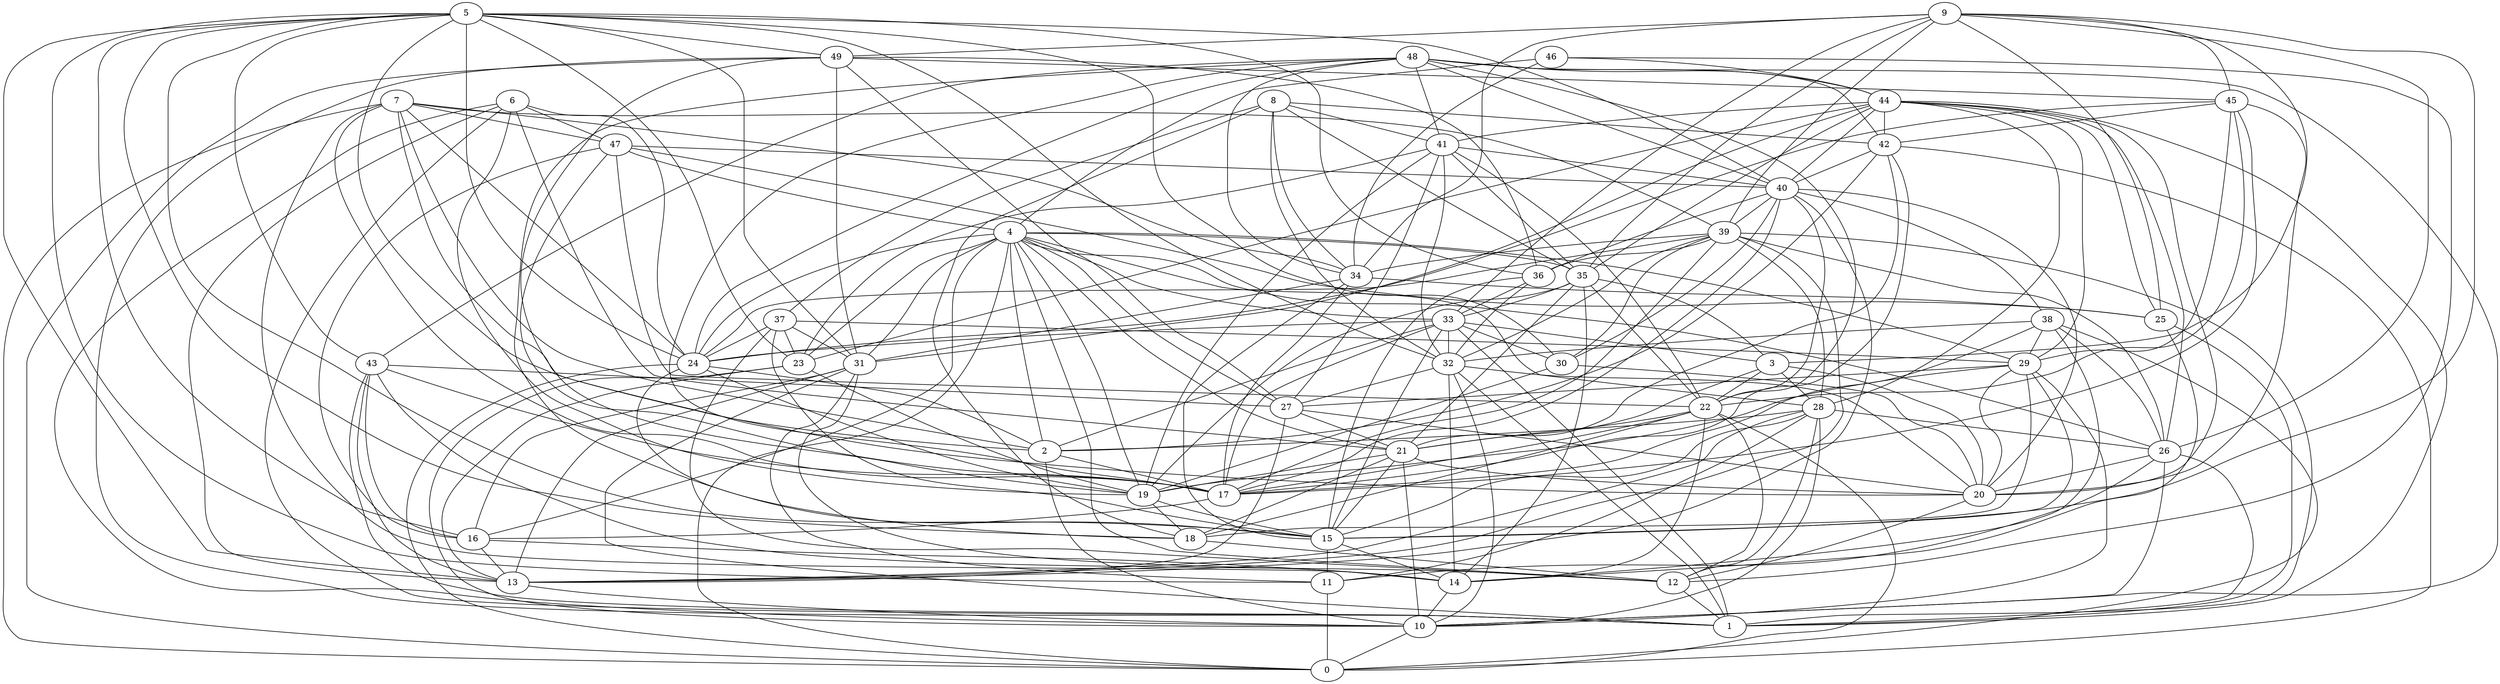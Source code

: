 digraph GG_graph {

subgraph G_graph {
edge [color = black]
"24" -> "19" [dir = none]
"24" -> "2" [dir = none]
"37" -> "24" [dir = none]
"37" -> "12" [dir = none]
"37" -> "23" [dir = none]
"18" -> "12" [dir = none]
"38" -> "14" [dir = none]
"38" -> "26" [dir = none]
"48" -> "10" [dir = none]
"48" -> "40" [dir = none]
"48" -> "44" [dir = none]
"48" -> "43" [dir = none]
"48" -> "41" [dir = none]
"43" -> "13" [dir = none]
"43" -> "27" [dir = none]
"43" -> "17" [dir = none]
"8" -> "41" [dir = none]
"8" -> "18" [dir = none]
"8" -> "35" [dir = none]
"19" -> "18" [dir = none]
"19" -> "15" [dir = none]
"32" -> "10" [dir = none]
"32" -> "27" [dir = none]
"32" -> "14" [dir = none]
"32" -> "20" [dir = none]
"32" -> "1" [dir = none]
"26" -> "1" [dir = none]
"26" -> "11" [dir = none]
"26" -> "10" [dir = none]
"29" -> "27" [dir = none]
"29" -> "19" [dir = none]
"29" -> "15" [dir = none]
"29" -> "10" [dir = none]
"13" -> "10" [dir = none]
"20" -> "12" [dir = none]
"46" -> "34" [dir = none]
"46" -> "12" [dir = none]
"46" -> "4" [dir = none]
"5" -> "16" [dir = none]
"5" -> "13" [dir = none]
"5" -> "23" [dir = none]
"5" -> "2" [dir = none]
"5" -> "11" [dir = none]
"5" -> "40" [dir = none]
"36" -> "15" [dir = none]
"36" -> "32" [dir = none]
"15" -> "11" [dir = none]
"22" -> "18" [dir = none]
"22" -> "21" [dir = none]
"22" -> "12" [dir = none]
"9" -> "3" [dir = none]
"9" -> "15" [dir = none]
"9" -> "34" [dir = none]
"9" -> "33" [dir = none]
"9" -> "35" [dir = none]
"9" -> "25" [dir = none]
"23" -> "19" [dir = none]
"23" -> "13" [dir = none]
"23" -> "10" [dir = none]
"21" -> "10" [dir = none]
"21" -> "20" [dir = none]
"21" -> "18" [dir = none]
"7" -> "47" [dir = none]
"7" -> "17" [dir = none]
"7" -> "2" [dir = none]
"7" -> "20" [dir = none]
"10" -> "0" [dir = none]
"42" -> "40" [dir = none]
"42" -> "0" [dir = none]
"42" -> "17" [dir = none]
"42" -> "21" [dir = none]
"49" -> "45" [dir = none]
"49" -> "31" [dir = none]
"49" -> "0" [dir = none]
"49" -> "36" [dir = none]
"27" -> "21" [dir = none]
"35" -> "14" [dir = none]
"35" -> "3" [dir = none]
"35" -> "33" [dir = none]
"35" -> "21" [dir = none]
"35" -> "19" [dir = none]
"40" -> "20" [dir = none]
"40" -> "36" [dir = none]
"40" -> "38" [dir = none]
"17" -> "16" [dir = none]
"41" -> "23" [dir = none]
"41" -> "22" [dir = none]
"41" -> "27" [dir = none]
"28" -> "12" [dir = none]
"28" -> "2" [dir = none]
"28" -> "10" [dir = none]
"28" -> "15" [dir = none]
"31" -> "11" [dir = none]
"31" -> "14" [dir = none]
"31" -> "16" [dir = none]
"47" -> "17" [dir = none]
"16" -> "14" [dir = none]
"4" -> "21" [dir = none]
"4" -> "24" [dir = none]
"4" -> "23" [dir = none]
"4" -> "2" [dir = none]
"4" -> "35" [dir = none]
"4" -> "26" [dir = none]
"4" -> "19" [dir = none]
"4" -> "31" [dir = none]
"4" -> "33" [dir = none]
"4" -> "12" [dir = none]
"44" -> "42" [dir = none]
"44" -> "28" [dir = none]
"44" -> "31" [dir = none]
"44" -> "35" [dir = none]
"44" -> "1" [dir = none]
"44" -> "40" [dir = none]
"44" -> "20" [dir = none]
"12" -> "1" [dir = none]
"2" -> "10" [dir = none]
"2" -> "17" [dir = none]
"25" -> "14" [dir = none]
"25" -> "1" [dir = none]
"3" -> "28" [dir = none]
"45" -> "29" [dir = none]
"45" -> "20" [dir = none]
"45" -> "42" [dir = none]
"45" -> "17" [dir = none]
"6" -> "1" [dir = none]
"6" -> "24" [dir = none]
"6" -> "10" [dir = none]
"6" -> "47" [dir = none]
"30" -> "19" [dir = none]
"14" -> "10" [dir = none]
"34" -> "25" [dir = none]
"34" -> "15" [dir = none]
"34" -> "17" [dir = none]
"33" -> "15" [dir = none]
"33" -> "2" [dir = none]
"33" -> "30" [dir = none]
"33" -> "17" [dir = none]
"33" -> "32" [dir = none]
"33" -> "3" [dir = none]
"33" -> "1" [dir = none]
"33" -> "24" [dir = none]
"11" -> "0" [dir = none]
"39" -> "26" [dir = none]
"39" -> "1" [dir = none]
"39" -> "17" [dir = none]
"39" -> "28" [dir = none]
"39" -> "30" [dir = none]
"48" -> "24" [dir = none]
"44" -> "26" [dir = none]
"7" -> "34" [dir = none]
"5" -> "31" [dir = none]
"28" -> "26" [dir = none]
"39" -> "32" [dir = none]
"40" -> "13" [dir = none]
"8" -> "42" [dir = none]
"38" -> "29" [dir = none]
"29" -> "20" [dir = none]
"47" -> "25" [dir = none]
"24" -> "18" [dir = none]
"34" -> "31" [dir = none]
"37" -> "29" [dir = none]
"43" -> "16" [dir = none]
"8" -> "37" [dir = none]
"7" -> "0" [dir = none]
"44" -> "41" [dir = none]
"48" -> "22" [dir = none]
"5" -> "24" [dir = none]
"4" -> "0" [dir = none]
"22" -> "0" [dir = none]
"22" -> "17" [dir = none]
"42" -> "2" [dir = none]
"48" -> "42" [dir = none]
"40" -> "17" [dir = none]
"5" -> "36" [dir = none]
"39" -> "36" [dir = none]
"3" -> "21" [dir = none]
"5" -> "32" [dir = none]
"40" -> "30" [dir = none]
"8" -> "34" [dir = none]
"48" -> "34" [dir = none]
"15" -> "14" [dir = none]
"39" -> "34" [dir = none]
"41" -> "32" [dir = none]
"5" -> "30" [dir = none]
"44" -> "23" [dir = none]
"28" -> "11" [dir = none]
"38" -> "17" [dir = none]
"49" -> "19" [dir = none]
"5" -> "43" [dir = none]
"39" -> "13" [dir = none]
"49" -> "1" [dir = none]
"47" -> "22" [dir = none]
"44" -> "29" [dir = none]
"4" -> "28" [dir = none]
"45" -> "24" [dir = none]
"48" -> "17" [dir = none]
"5" -> "18" [dir = none]
"4" -> "29" [dir = none]
"44" -> "25" [dir = none]
"6" -> "19" [dir = none]
"9" -> "26" [dir = none]
"9" -> "49" [dir = none]
"35" -> "22" [dir = none]
"38" -> "32" [dir = none]
"46" -> "44" [dir = none]
"28" -> "13" [dir = none]
"21" -> "19" [dir = none]
"30" -> "20" [dir = none]
"47" -> "40" [dir = none]
"16" -> "13" [dir = none]
"3" -> "22" [dir = none]
"21" -> "15" [dir = none]
"43" -> "1" [dir = none]
"4" -> "16" [dir = none]
"31" -> "13" [dir = none]
"37" -> "15" [dir = none]
"31" -> "1" [dir = none]
"47" -> "16" [dir = none]
"24" -> "0" [dir = none]
"7" -> "39" [dir = none]
"26" -> "20" [dir = none]
"36" -> "33" [dir = none]
"45" -> "22" [dir = none]
"22" -> "14" [dir = none]
"7" -> "24" [dir = none]
"41" -> "35" [dir = none]
"43" -> "12" [dir = none]
"40" -> "22" [dir = none]
"41" -> "40" [dir = none]
"9" -> "39" [dir = none]
"9" -> "45" [dir = none]
"29" -> "18" [dir = none]
"5" -> "15" [dir = none]
"38" -> "0" [dir = none]
"6" -> "21" [dir = none]
"41" -> "19" [dir = none]
"3" -> "20" [dir = none]
"48" -> "15" [dir = none]
"7" -> "14" [dir = none]
"37" -> "31" [dir = none]
"8" -> "32" [dir = none]
"6" -> "13" [dir = none]
"27" -> "13" [dir = none]
"40" -> "39" [dir = none]
"5" -> "49" [dir = none]
"39" -> "24" [dir = none]
"27" -> "20" [dir = none]
"47" -> "4" [dir = none]
"4" -> "27" [dir = none]
"49" -> "27" [dir = none]
}

}
